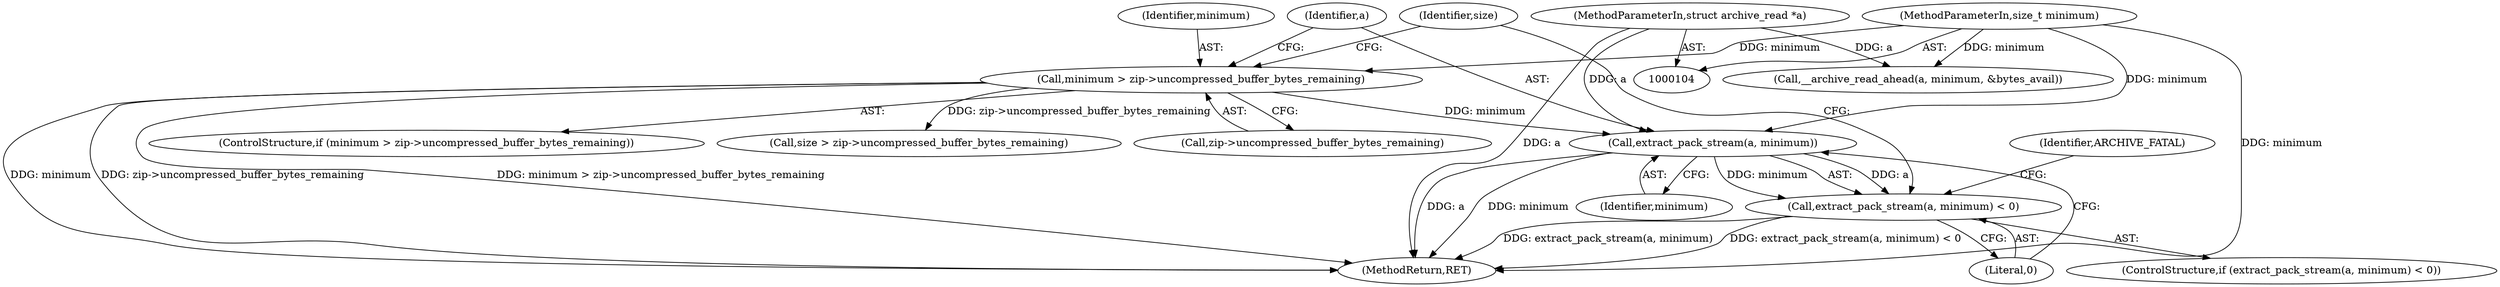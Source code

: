 digraph "0_libarchive_65a23f5dbee4497064e9bb467f81138a62b0dae1@pointer" {
"1000218" [label="(Call,extract_pack_stream(a, minimum))"];
"1000105" [label="(MethodParameterIn,struct archive_read *a)"];
"1000210" [label="(Call,minimum > zip->uncompressed_buffer_bytes_remaining)"];
"1000108" [label="(MethodParameterIn,size_t minimum)"];
"1000217" [label="(Call,extract_pack_stream(a, minimum) < 0)"];
"1000261" [label="(MethodReturn,RET)"];
"1000209" [label="(ControlStructure,if (minimum > zip->uncompressed_buffer_bytes_remaining))"];
"1000226" [label="(Identifier,size)"];
"1000225" [label="(Call,size > zip->uncompressed_buffer_bytes_remaining)"];
"1000140" [label="(Call,__archive_read_ahead(a, minimum, &bytes_avail))"];
"1000108" [label="(MethodParameterIn,size_t minimum)"];
"1000211" [label="(Identifier,minimum)"];
"1000210" [label="(Call,minimum > zip->uncompressed_buffer_bytes_remaining)"];
"1000218" [label="(Call,extract_pack_stream(a, minimum))"];
"1000221" [label="(Literal,0)"];
"1000212" [label="(Call,zip->uncompressed_buffer_bytes_remaining)"];
"1000223" [label="(Identifier,ARCHIVE_FATAL)"];
"1000219" [label="(Identifier,a)"];
"1000105" [label="(MethodParameterIn,struct archive_read *a)"];
"1000216" [label="(ControlStructure,if (extract_pack_stream(a, minimum) < 0))"];
"1000217" [label="(Call,extract_pack_stream(a, minimum) < 0)"];
"1000220" [label="(Identifier,minimum)"];
"1000218" -> "1000217"  [label="AST: "];
"1000218" -> "1000220"  [label="CFG: "];
"1000219" -> "1000218"  [label="AST: "];
"1000220" -> "1000218"  [label="AST: "];
"1000221" -> "1000218"  [label="CFG: "];
"1000218" -> "1000261"  [label="DDG: a"];
"1000218" -> "1000261"  [label="DDG: minimum"];
"1000218" -> "1000217"  [label="DDG: a"];
"1000218" -> "1000217"  [label="DDG: minimum"];
"1000105" -> "1000218"  [label="DDG: a"];
"1000210" -> "1000218"  [label="DDG: minimum"];
"1000108" -> "1000218"  [label="DDG: minimum"];
"1000105" -> "1000104"  [label="AST: "];
"1000105" -> "1000261"  [label="DDG: a"];
"1000105" -> "1000140"  [label="DDG: a"];
"1000210" -> "1000209"  [label="AST: "];
"1000210" -> "1000212"  [label="CFG: "];
"1000211" -> "1000210"  [label="AST: "];
"1000212" -> "1000210"  [label="AST: "];
"1000219" -> "1000210"  [label="CFG: "];
"1000226" -> "1000210"  [label="CFG: "];
"1000210" -> "1000261"  [label="DDG: zip->uncompressed_buffer_bytes_remaining"];
"1000210" -> "1000261"  [label="DDG: minimum > zip->uncompressed_buffer_bytes_remaining"];
"1000210" -> "1000261"  [label="DDG: minimum"];
"1000108" -> "1000210"  [label="DDG: minimum"];
"1000210" -> "1000225"  [label="DDG: zip->uncompressed_buffer_bytes_remaining"];
"1000108" -> "1000104"  [label="AST: "];
"1000108" -> "1000261"  [label="DDG: minimum"];
"1000108" -> "1000140"  [label="DDG: minimum"];
"1000217" -> "1000216"  [label="AST: "];
"1000217" -> "1000221"  [label="CFG: "];
"1000221" -> "1000217"  [label="AST: "];
"1000223" -> "1000217"  [label="CFG: "];
"1000226" -> "1000217"  [label="CFG: "];
"1000217" -> "1000261"  [label="DDG: extract_pack_stream(a, minimum) < 0"];
"1000217" -> "1000261"  [label="DDG: extract_pack_stream(a, minimum)"];
}
